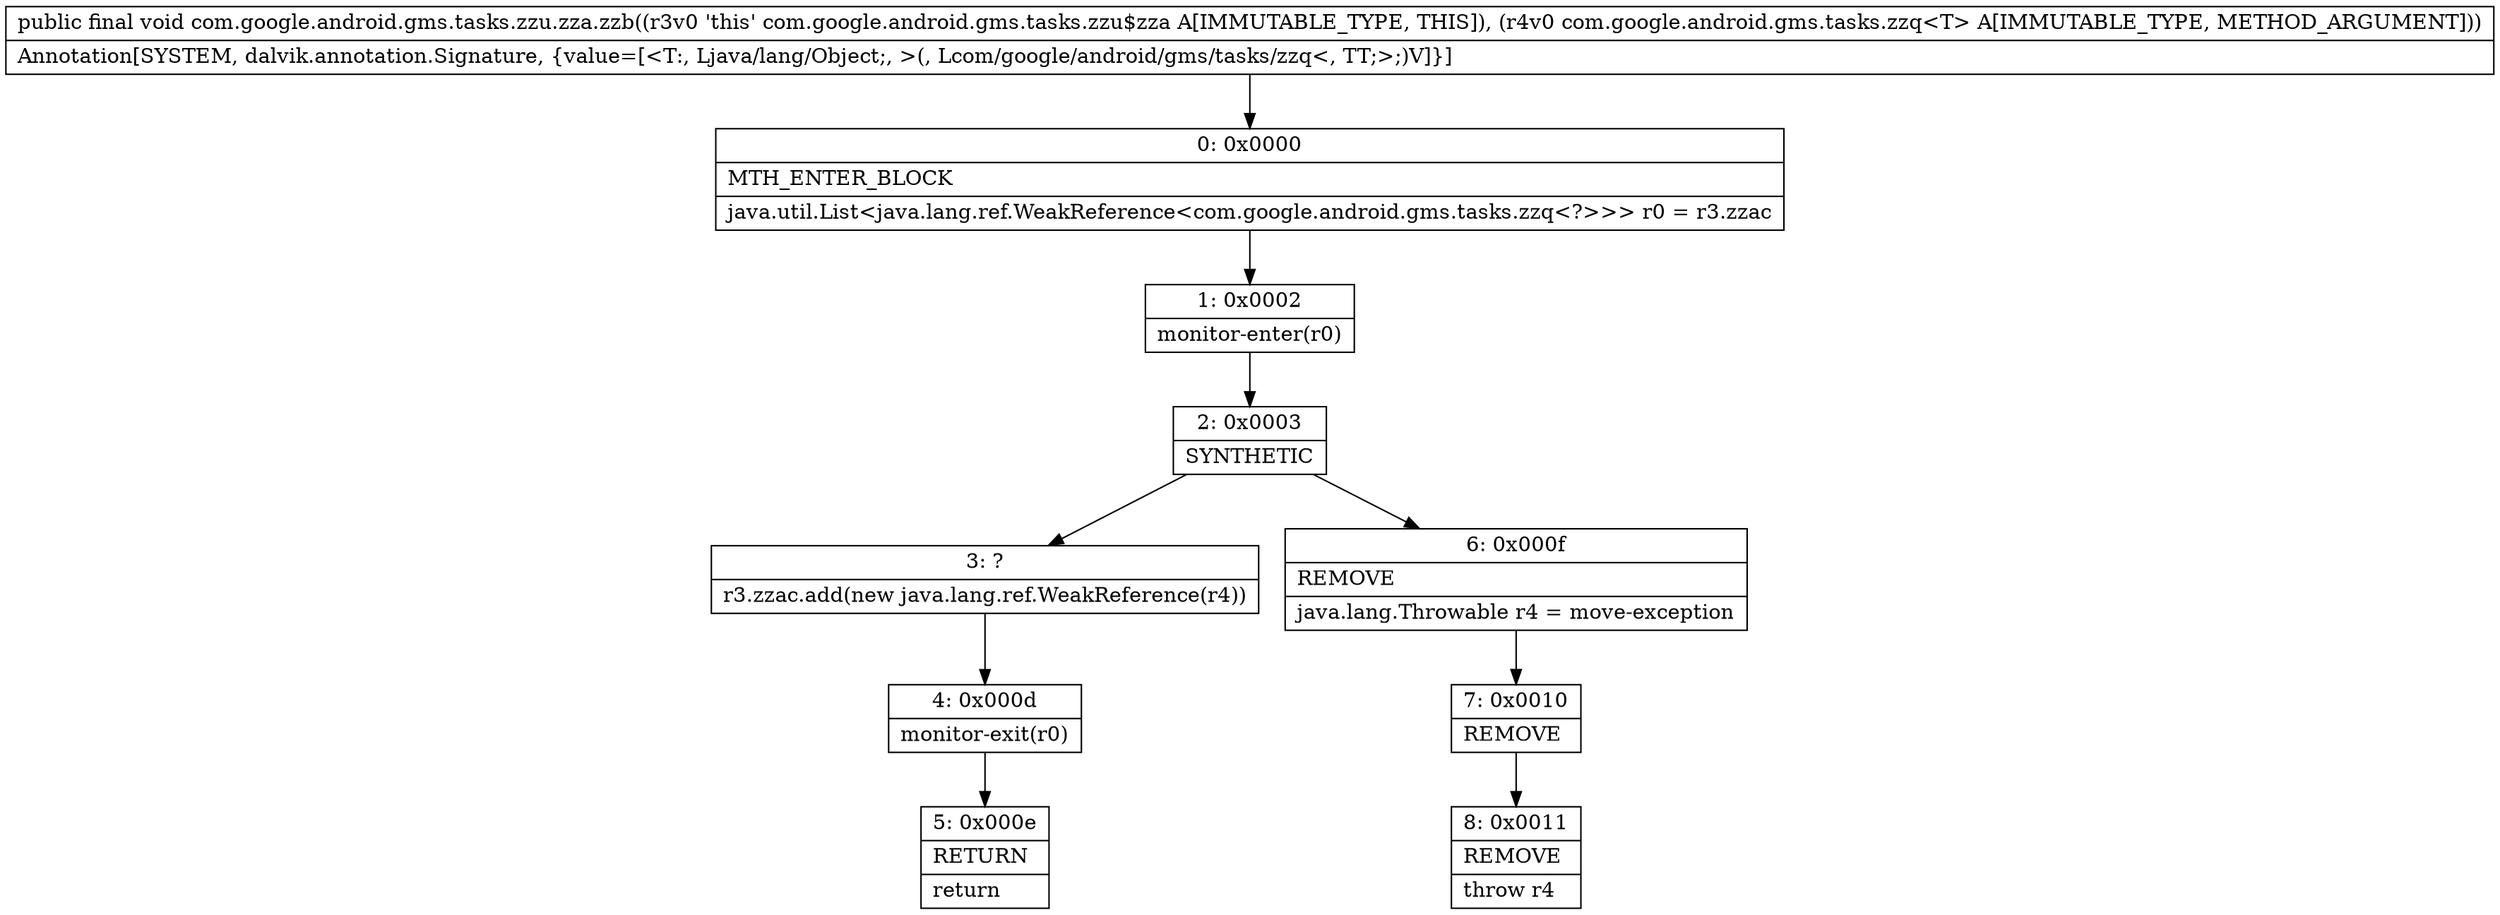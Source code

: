 digraph "CFG forcom.google.android.gms.tasks.zzu.zza.zzb(Lcom\/google\/android\/gms\/tasks\/zzq;)V" {
Node_0 [shape=record,label="{0\:\ 0x0000|MTH_ENTER_BLOCK\l|java.util.List\<java.lang.ref.WeakReference\<com.google.android.gms.tasks.zzq\<?\>\>\> r0 = r3.zzac\l}"];
Node_1 [shape=record,label="{1\:\ 0x0002|monitor\-enter(r0)\l}"];
Node_2 [shape=record,label="{2\:\ 0x0003|SYNTHETIC\l}"];
Node_3 [shape=record,label="{3\:\ ?|r3.zzac.add(new java.lang.ref.WeakReference(r4))\l}"];
Node_4 [shape=record,label="{4\:\ 0x000d|monitor\-exit(r0)\l}"];
Node_5 [shape=record,label="{5\:\ 0x000e|RETURN\l|return\l}"];
Node_6 [shape=record,label="{6\:\ 0x000f|REMOVE\l|java.lang.Throwable r4 = move\-exception\l}"];
Node_7 [shape=record,label="{7\:\ 0x0010|REMOVE\l}"];
Node_8 [shape=record,label="{8\:\ 0x0011|REMOVE\l|throw r4\l}"];
MethodNode[shape=record,label="{public final void com.google.android.gms.tasks.zzu.zza.zzb((r3v0 'this' com.google.android.gms.tasks.zzu$zza A[IMMUTABLE_TYPE, THIS]), (r4v0 com.google.android.gms.tasks.zzq\<T\> A[IMMUTABLE_TYPE, METHOD_ARGUMENT]))  | Annotation[SYSTEM, dalvik.annotation.Signature, \{value=[\<T:, Ljava\/lang\/Object;, \>(, Lcom\/google\/android\/gms\/tasks\/zzq\<, TT;\>;)V]\}]\l}"];
MethodNode -> Node_0;
Node_0 -> Node_1;
Node_1 -> Node_2;
Node_2 -> Node_3;
Node_2 -> Node_6;
Node_3 -> Node_4;
Node_4 -> Node_5;
Node_6 -> Node_7;
Node_7 -> Node_8;
}

